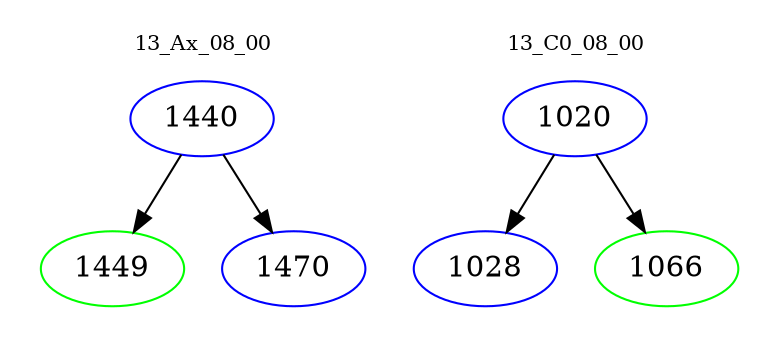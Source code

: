 digraph{
subgraph cluster_0 {
color = white
label = "13_Ax_08_00";
fontsize=10;
T0_1440 [label="1440", color="blue"]
T0_1440 -> T0_1449 [color="black"]
T0_1449 [label="1449", color="green"]
T0_1440 -> T0_1470 [color="black"]
T0_1470 [label="1470", color="blue"]
}
subgraph cluster_1 {
color = white
label = "13_C0_08_00";
fontsize=10;
T1_1020 [label="1020", color="blue"]
T1_1020 -> T1_1028 [color="black"]
T1_1028 [label="1028", color="blue"]
T1_1020 -> T1_1066 [color="black"]
T1_1066 [label="1066", color="green"]
}
}
